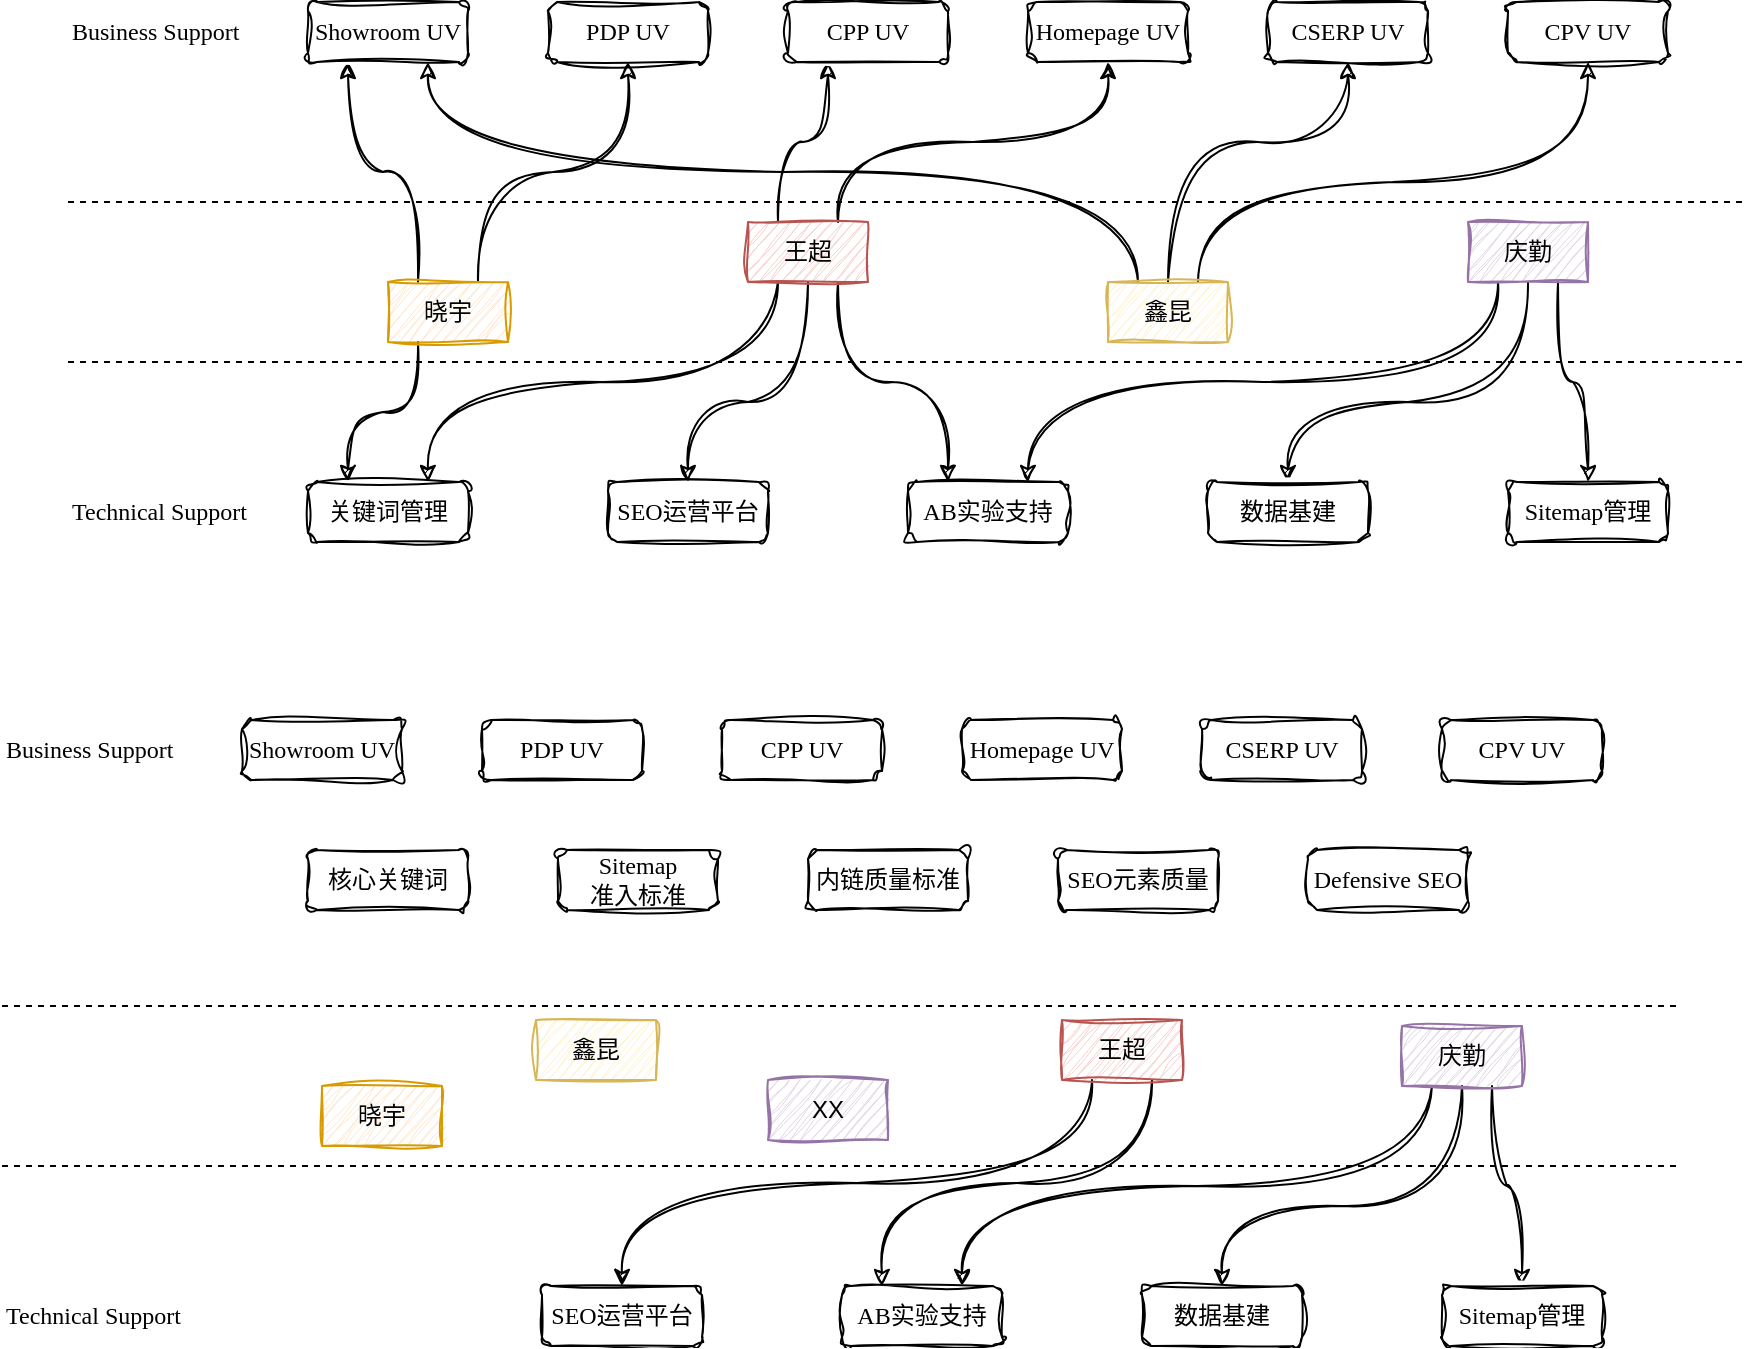 <mxfile version="28.2.6">
  <diagram name="第 1 页" id="W9oNj3WuaapsYbLZBWrR">
    <mxGraphModel dx="1018" dy="582" grid="0" gridSize="10" guides="1" tooltips="1" connect="1" arrows="1" fold="1" page="0" pageScale="1" pageWidth="827" pageHeight="1169" math="0" shadow="0">
      <root>
        <mxCell id="0" />
        <mxCell id="1" parent="0" />
        <mxCell id="xfih-oDNqXXJvzdR4ryM-1" value="&lt;font face=&quot;Comic Sans MS&quot;&gt;Business Support&lt;/font&gt;" style="text;html=1;whiteSpace=wrap;strokeColor=none;fillColor=none;align=left;verticalAlign=middle;rounded=0;sketch=1;curveFitting=1;jiggle=2;" parent="1" vertex="1">
          <mxGeometry x="80" y="40" width="150" height="30" as="geometry" />
        </mxCell>
        <mxCell id="xfih-oDNqXXJvzdR4ryM-2" value="&lt;font face=&quot;Comic Sans MS&quot;&gt;Technical Support&lt;/font&gt;" style="text;html=1;whiteSpace=wrap;strokeColor=none;fillColor=none;align=left;verticalAlign=middle;rounded=0;sketch=1;curveFitting=1;jiggle=2;" parent="1" vertex="1">
          <mxGeometry x="80" y="280" width="150" height="30" as="geometry" />
        </mxCell>
        <mxCell id="xfih-oDNqXXJvzdR4ryM-3" value="" style="endArrow=none;dashed=1;html=1;rounded=0;" parent="1" edge="1">
          <mxGeometry width="50" height="50" relative="1" as="geometry">
            <mxPoint x="80" y="140" as="sourcePoint" />
            <mxPoint x="920" y="140" as="targetPoint" />
          </mxGeometry>
        </mxCell>
        <mxCell id="xfih-oDNqXXJvzdR4ryM-4" value="" style="endArrow=none;dashed=1;html=1;rounded=0;" parent="1" edge="1">
          <mxGeometry width="50" height="50" relative="1" as="geometry">
            <mxPoint x="80" y="220" as="sourcePoint" />
            <mxPoint x="920" y="220" as="targetPoint" />
          </mxGeometry>
        </mxCell>
        <mxCell id="xfih-oDNqXXJvzdR4ryM-22" style="edgeStyle=orthogonalEdgeStyle;rounded=0;orthogonalLoop=1;jettySize=auto;html=1;exitX=0.25;exitY=0;exitDx=0;exitDy=0;entryX=0.25;entryY=1;entryDx=0;entryDy=0;curved=1;sketch=1;curveFitting=1;jiggle=2;" parent="1" source="xfih-oDNqXXJvzdR4ryM-5" target="xfih-oDNqXXJvzdR4ryM-9" edge="1">
          <mxGeometry relative="1" as="geometry" />
        </mxCell>
        <mxCell id="xfih-oDNqXXJvzdR4ryM-23" style="edgeStyle=orthogonalEdgeStyle;rounded=0;orthogonalLoop=1;jettySize=auto;html=1;exitX=0.25;exitY=1;exitDx=0;exitDy=0;curved=1;entryX=0.25;entryY=0;entryDx=0;entryDy=0;sketch=1;curveFitting=1;jiggle=2;" parent="1" source="xfih-oDNqXXJvzdR4ryM-5" target="xfih-oDNqXXJvzdR4ryM-19" edge="1">
          <mxGeometry relative="1" as="geometry" />
        </mxCell>
        <mxCell id="xfih-oDNqXXJvzdR4ryM-24" style="edgeStyle=orthogonalEdgeStyle;rounded=0;orthogonalLoop=1;jettySize=auto;html=1;exitX=0.75;exitY=0;exitDx=0;exitDy=0;curved=1;sketch=1;curveFitting=1;jiggle=2;" parent="1" source="xfih-oDNqXXJvzdR4ryM-5" target="xfih-oDNqXXJvzdR4ryM-12" edge="1">
          <mxGeometry relative="1" as="geometry" />
        </mxCell>
        <mxCell id="xfih-oDNqXXJvzdR4ryM-5" value="晓宇" style="text;html=1;whiteSpace=wrap;strokeColor=#d79b00;fillColor=#ffe6cc;align=center;verticalAlign=middle;rounded=0;sketch=1;curveFitting=1;jiggle=2;" parent="1" vertex="1">
          <mxGeometry x="240" y="180" width="60" height="30" as="geometry" />
        </mxCell>
        <mxCell id="xfih-oDNqXXJvzdR4ryM-28" style="edgeStyle=orthogonalEdgeStyle;rounded=0;orthogonalLoop=1;jettySize=auto;html=1;exitX=0.25;exitY=0;exitDx=0;exitDy=0;entryX=0.25;entryY=1;entryDx=0;entryDy=0;curved=1;sketch=1;curveFitting=1;jiggle=2;" parent="1" source="xfih-oDNqXXJvzdR4ryM-6" target="xfih-oDNqXXJvzdR4ryM-11" edge="1">
          <mxGeometry relative="1" as="geometry" />
        </mxCell>
        <mxCell id="xfih-oDNqXXJvzdR4ryM-29" style="edgeStyle=orthogonalEdgeStyle;rounded=0;orthogonalLoop=1;jettySize=auto;html=1;exitX=0.75;exitY=0;exitDx=0;exitDy=0;curved=1;sketch=1;curveFitting=1;jiggle=2;" parent="1" source="xfih-oDNqXXJvzdR4ryM-6" target="xfih-oDNqXXJvzdR4ryM-13" edge="1">
          <mxGeometry relative="1" as="geometry" />
        </mxCell>
        <mxCell id="xfih-oDNqXXJvzdR4ryM-31" style="edgeStyle=orthogonalEdgeStyle;rounded=0;orthogonalLoop=1;jettySize=auto;html=1;exitX=0.75;exitY=1;exitDx=0;exitDy=0;entryX=0.25;entryY=0;entryDx=0;entryDy=0;curved=1;sketch=1;curveFitting=1;jiggle=2;" parent="1" source="xfih-oDNqXXJvzdR4ryM-6" target="xfih-oDNqXXJvzdR4ryM-20" edge="1">
          <mxGeometry relative="1" as="geometry" />
        </mxCell>
        <mxCell id="xfih-oDNqXXJvzdR4ryM-39" style="edgeStyle=orthogonalEdgeStyle;rounded=0;orthogonalLoop=1;jettySize=auto;html=1;exitX=0.25;exitY=1;exitDx=0;exitDy=0;entryX=0.75;entryY=0;entryDx=0;entryDy=0;curved=1;sketch=1;curveFitting=1;jiggle=2;" parent="1" source="xfih-oDNqXXJvzdR4ryM-6" target="xfih-oDNqXXJvzdR4ryM-19" edge="1">
          <mxGeometry relative="1" as="geometry" />
        </mxCell>
        <mxCell id="xfih-oDNqXXJvzdR4ryM-40" style="edgeStyle=orthogonalEdgeStyle;rounded=0;orthogonalLoop=1;jettySize=auto;html=1;exitX=0.5;exitY=1;exitDx=0;exitDy=0;entryX=0.5;entryY=0;entryDx=0;entryDy=0;curved=1;sketch=1;curveFitting=1;jiggle=2;" parent="1" source="xfih-oDNqXXJvzdR4ryM-6" target="xfih-oDNqXXJvzdR4ryM-18" edge="1">
          <mxGeometry relative="1" as="geometry">
            <Array as="points">
              <mxPoint x="450" y="240" />
              <mxPoint x="390" y="240" />
            </Array>
          </mxGeometry>
        </mxCell>
        <mxCell id="xfih-oDNqXXJvzdR4ryM-6" value="王超" style="text;html=1;whiteSpace=wrap;strokeColor=#b85450;fillColor=#f8cecc;align=center;verticalAlign=middle;rounded=0;sketch=1;curveFitting=1;jiggle=2;" parent="1" vertex="1">
          <mxGeometry x="420" y="150" width="60" height="30" as="geometry" />
        </mxCell>
        <mxCell id="xfih-oDNqXXJvzdR4ryM-25" style="edgeStyle=orthogonalEdgeStyle;rounded=0;orthogonalLoop=1;jettySize=auto;html=1;exitX=0.25;exitY=0;exitDx=0;exitDy=0;entryX=0.75;entryY=1;entryDx=0;entryDy=0;curved=1;sketch=1;curveFitting=1;jiggle=2;" parent="1" source="xfih-oDNqXXJvzdR4ryM-7" target="xfih-oDNqXXJvzdR4ryM-9" edge="1">
          <mxGeometry relative="1" as="geometry" />
        </mxCell>
        <mxCell id="xfih-oDNqXXJvzdR4ryM-26" style="edgeStyle=orthogonalEdgeStyle;rounded=0;orthogonalLoop=1;jettySize=auto;html=1;exitX=0.5;exitY=0;exitDx=0;exitDy=0;entryX=0.5;entryY=1;entryDx=0;entryDy=0;curved=1;sketch=1;curveFitting=1;jiggle=2;" parent="1" source="xfih-oDNqXXJvzdR4ryM-7" target="xfih-oDNqXXJvzdR4ryM-10" edge="1">
          <mxGeometry relative="1" as="geometry">
            <Array as="points">
              <mxPoint x="630" y="110" />
              <mxPoint x="720" y="110" />
            </Array>
          </mxGeometry>
        </mxCell>
        <mxCell id="xfih-oDNqXXJvzdR4ryM-27" style="edgeStyle=orthogonalEdgeStyle;rounded=0;orthogonalLoop=1;jettySize=auto;html=1;exitX=0.75;exitY=0;exitDx=0;exitDy=0;entryX=0.5;entryY=1;entryDx=0;entryDy=0;curved=1;sketch=1;curveFitting=1;jiggle=2;" parent="1" source="xfih-oDNqXXJvzdR4ryM-7" target="xfih-oDNqXXJvzdR4ryM-14" edge="1">
          <mxGeometry relative="1" as="geometry">
            <Array as="points">
              <mxPoint x="645" y="130" />
              <mxPoint x="840" y="130" />
            </Array>
          </mxGeometry>
        </mxCell>
        <mxCell id="xfih-oDNqXXJvzdR4ryM-7" value="鑫昆" style="text;html=1;whiteSpace=wrap;strokeColor=#d6b656;fillColor=#fff2cc;align=center;verticalAlign=middle;rounded=0;sketch=1;curveFitting=1;jiggle=2;" parent="1" vertex="1">
          <mxGeometry x="600" y="180" width="60" height="30" as="geometry" />
        </mxCell>
        <mxCell id="xfih-oDNqXXJvzdR4ryM-36" style="edgeStyle=orthogonalEdgeStyle;rounded=0;orthogonalLoop=1;jettySize=auto;html=1;exitX=0.25;exitY=1;exitDx=0;exitDy=0;entryX=0.75;entryY=0;entryDx=0;entryDy=0;curved=1;sketch=1;curveFitting=1;jiggle=2;" parent="1" source="xfih-oDNqXXJvzdR4ryM-8" target="xfih-oDNqXXJvzdR4ryM-20" edge="1">
          <mxGeometry relative="1" as="geometry" />
        </mxCell>
        <mxCell id="xfih-oDNqXXJvzdR4ryM-37" style="edgeStyle=orthogonalEdgeStyle;rounded=0;orthogonalLoop=1;jettySize=auto;html=1;exitX=0.5;exitY=1;exitDx=0;exitDy=0;entryX=0.5;entryY=0;entryDx=0;entryDy=0;curved=1;sketch=1;curveFitting=1;jiggle=2;" parent="1" source="xfih-oDNqXXJvzdR4ryM-8" target="xfih-oDNqXXJvzdR4ryM-16" edge="1">
          <mxGeometry relative="1" as="geometry">
            <Array as="points">
              <mxPoint x="810" y="240" />
              <mxPoint x="690" y="240" />
            </Array>
          </mxGeometry>
        </mxCell>
        <mxCell id="xfih-oDNqXXJvzdR4ryM-38" style="edgeStyle=orthogonalEdgeStyle;rounded=0;orthogonalLoop=1;jettySize=auto;html=1;exitX=0.75;exitY=1;exitDx=0;exitDy=0;curved=1;sketch=1;curveFitting=1;jiggle=2;" parent="1" source="xfih-oDNqXXJvzdR4ryM-8" target="xfih-oDNqXXJvzdR4ryM-17" edge="1">
          <mxGeometry relative="1" as="geometry" />
        </mxCell>
        <mxCell id="xfih-oDNqXXJvzdR4ryM-8" value="庆勤" style="text;html=1;whiteSpace=wrap;strokeColor=#9673a6;fillColor=#e1d5e7;align=center;verticalAlign=middle;rounded=0;sketch=1;curveFitting=1;jiggle=2;" parent="1" vertex="1">
          <mxGeometry x="780" y="150" width="60" height="30" as="geometry" />
        </mxCell>
        <mxCell id="xfih-oDNqXXJvzdR4ryM-9" value="&lt;font face=&quot;Comic Sans MS&quot;&gt;Showroom UV&lt;/font&gt;" style="rounded=1;whiteSpace=wrap;html=1;sketch=1;curveFitting=1;jiggle=2;" parent="1" vertex="1">
          <mxGeometry x="200" y="40" width="80" height="30" as="geometry" />
        </mxCell>
        <mxCell id="xfih-oDNqXXJvzdR4ryM-10" value="&lt;font face=&quot;Comic Sans MS&quot;&gt;CSERP UV&lt;/font&gt;" style="rounded=1;whiteSpace=wrap;html=1;sketch=1;curveFitting=1;jiggle=2;" parent="1" vertex="1">
          <mxGeometry x="680" y="40" width="80" height="30" as="geometry" />
        </mxCell>
        <mxCell id="xfih-oDNqXXJvzdR4ryM-11" value="&lt;font face=&quot;Comic Sans MS&quot;&gt;CPP UV&lt;/font&gt;" style="rounded=1;whiteSpace=wrap;html=1;sketch=1;curveFitting=1;jiggle=2;" parent="1" vertex="1">
          <mxGeometry x="440" y="40" width="80" height="30" as="geometry" />
        </mxCell>
        <mxCell id="xfih-oDNqXXJvzdR4ryM-12" value="&lt;font face=&quot;Comic Sans MS&quot;&gt;PDP UV&lt;/font&gt;" style="rounded=1;whiteSpace=wrap;html=1;sketch=1;curveFitting=1;jiggle=2;" parent="1" vertex="1">
          <mxGeometry x="320" y="40" width="80" height="30" as="geometry" />
        </mxCell>
        <mxCell id="xfih-oDNqXXJvzdR4ryM-13" value="&lt;font face=&quot;Comic Sans MS&quot;&gt;Homepage UV&lt;/font&gt;" style="rounded=1;whiteSpace=wrap;html=1;sketch=1;curveFitting=1;jiggle=2;" parent="1" vertex="1">
          <mxGeometry x="560" y="40" width="80" height="30" as="geometry" />
        </mxCell>
        <mxCell id="xfih-oDNqXXJvzdR4ryM-14" value="&lt;font face=&quot;Comic Sans MS&quot;&gt;CPV UV&lt;/font&gt;" style="rounded=1;whiteSpace=wrap;html=1;sketch=1;curveFitting=1;jiggle=2;" parent="1" vertex="1">
          <mxGeometry x="800" y="40" width="80" height="30" as="geometry" />
        </mxCell>
        <mxCell id="xfih-oDNqXXJvzdR4ryM-16" value="&lt;font face=&quot;Comic Sans MS&quot;&gt;数据基建&lt;/font&gt;" style="rounded=1;whiteSpace=wrap;html=1;sketch=1;curveFitting=1;jiggle=2;" parent="1" vertex="1">
          <mxGeometry x="650" y="280" width="80" height="30" as="geometry" />
        </mxCell>
        <mxCell id="xfih-oDNqXXJvzdR4ryM-17" value="&lt;font face=&quot;Comic Sans MS&quot;&gt;Sitemap管理&lt;/font&gt;" style="rounded=1;whiteSpace=wrap;html=1;sketch=1;curveFitting=1;jiggle=2;" parent="1" vertex="1">
          <mxGeometry x="800" y="280" width="80" height="30" as="geometry" />
        </mxCell>
        <mxCell id="xfih-oDNqXXJvzdR4ryM-18" value="&lt;font face=&quot;Comic Sans MS&quot;&gt;SEO运营平台&lt;/font&gt;" style="rounded=1;whiteSpace=wrap;html=1;sketch=1;curveFitting=1;jiggle=2;" parent="1" vertex="1">
          <mxGeometry x="350" y="280" width="80" height="30" as="geometry" />
        </mxCell>
        <mxCell id="xfih-oDNqXXJvzdR4ryM-19" value="&lt;font face=&quot;Comic Sans MS&quot;&gt;关键词管理&lt;/font&gt;" style="rounded=1;whiteSpace=wrap;html=1;sketch=1;curveFitting=1;jiggle=2;" parent="1" vertex="1">
          <mxGeometry x="200" y="280" width="80" height="30" as="geometry" />
        </mxCell>
        <mxCell id="xfih-oDNqXXJvzdR4ryM-20" value="&lt;font face=&quot;Comic Sans MS&quot;&gt;AB实验支持&lt;/font&gt;" style="rounded=1;whiteSpace=wrap;html=1;sketch=1;curveFitting=1;jiggle=2;" parent="1" vertex="1">
          <mxGeometry x="500" y="280" width="80" height="30" as="geometry" />
        </mxCell>
        <mxCell id="vqWDBfAvXvm7OD1M6UR--34" value="&lt;font face=&quot;Comic Sans MS&quot;&gt;Business Support&lt;/font&gt;" style="text;html=1;whiteSpace=wrap;strokeColor=none;fillColor=none;align=left;verticalAlign=middle;rounded=0;sketch=1;curveFitting=1;jiggle=2;" vertex="1" parent="1">
          <mxGeometry x="47" y="399" width="150" height="30" as="geometry" />
        </mxCell>
        <mxCell id="vqWDBfAvXvm7OD1M6UR--35" value="&lt;font face=&quot;Comic Sans MS&quot;&gt;Technical Support&lt;/font&gt;" style="text;html=1;whiteSpace=wrap;strokeColor=none;fillColor=none;align=left;verticalAlign=middle;rounded=0;sketch=1;curveFitting=1;jiggle=2;" vertex="1" parent="1">
          <mxGeometry x="47" y="682" width="150" height="30" as="geometry" />
        </mxCell>
        <mxCell id="vqWDBfAvXvm7OD1M6UR--36" value="" style="endArrow=none;dashed=1;html=1;rounded=0;" edge="1" parent="1">
          <mxGeometry width="50" height="50" relative="1" as="geometry">
            <mxPoint x="47" y="542" as="sourcePoint" />
            <mxPoint x="887" y="542" as="targetPoint" />
          </mxGeometry>
        </mxCell>
        <mxCell id="vqWDBfAvXvm7OD1M6UR--37" value="" style="endArrow=none;dashed=1;html=1;rounded=0;" edge="1" parent="1">
          <mxGeometry width="50" height="50" relative="1" as="geometry">
            <mxPoint x="47" y="622" as="sourcePoint" />
            <mxPoint x="887" y="622" as="targetPoint" />
          </mxGeometry>
        </mxCell>
        <mxCell id="vqWDBfAvXvm7OD1M6UR--41" value="晓宇" style="text;html=1;whiteSpace=wrap;strokeColor=#d79b00;fillColor=#ffe6cc;align=center;verticalAlign=middle;rounded=0;sketch=1;curveFitting=1;jiggle=2;" vertex="1" parent="1">
          <mxGeometry x="207" y="582" width="60" height="30" as="geometry" />
        </mxCell>
        <mxCell id="vqWDBfAvXvm7OD1M6UR--44" style="edgeStyle=orthogonalEdgeStyle;rounded=0;orthogonalLoop=1;jettySize=auto;html=1;exitX=0.75;exitY=1;exitDx=0;exitDy=0;entryX=0.25;entryY=0;entryDx=0;entryDy=0;curved=1;sketch=1;curveFitting=1;jiggle=2;" edge="1" parent="1" source="vqWDBfAvXvm7OD1M6UR--47" target="vqWDBfAvXvm7OD1M6UR--66">
          <mxGeometry relative="1" as="geometry" />
        </mxCell>
        <mxCell id="vqWDBfAvXvm7OD1M6UR--73" style="edgeStyle=orthogonalEdgeStyle;rounded=0;orthogonalLoop=1;jettySize=auto;html=1;exitX=0.25;exitY=1;exitDx=0;exitDy=0;entryX=0.5;entryY=0;entryDx=0;entryDy=0;curved=1;sketch=1;curveFitting=1;jiggle=2;" edge="1" parent="1" source="vqWDBfAvXvm7OD1M6UR--47" target="vqWDBfAvXvm7OD1M6UR--64">
          <mxGeometry relative="1" as="geometry" />
        </mxCell>
        <mxCell id="vqWDBfAvXvm7OD1M6UR--47" value="王超" style="text;html=1;whiteSpace=wrap;strokeColor=#b85450;fillColor=#f8cecc;align=center;verticalAlign=middle;rounded=0;sketch=1;curveFitting=1;jiggle=2;" vertex="1" parent="1">
          <mxGeometry x="577" y="549" width="60" height="30" as="geometry" />
        </mxCell>
        <mxCell id="vqWDBfAvXvm7OD1M6UR--51" value="鑫昆" style="text;html=1;whiteSpace=wrap;strokeColor=#d6b656;fillColor=#fff2cc;align=center;verticalAlign=middle;rounded=0;sketch=1;curveFitting=1;jiggle=2;" vertex="1" parent="1">
          <mxGeometry x="314" y="549" width="60" height="30" as="geometry" />
        </mxCell>
        <mxCell id="vqWDBfAvXvm7OD1M6UR--52" style="edgeStyle=orthogonalEdgeStyle;rounded=0;orthogonalLoop=1;jettySize=auto;html=1;exitX=0.25;exitY=1;exitDx=0;exitDy=0;entryX=0.75;entryY=0;entryDx=0;entryDy=0;curved=1;sketch=1;curveFitting=1;jiggle=2;" edge="1" parent="1" source="vqWDBfAvXvm7OD1M6UR--55" target="vqWDBfAvXvm7OD1M6UR--66">
          <mxGeometry relative="1" as="geometry" />
        </mxCell>
        <mxCell id="vqWDBfAvXvm7OD1M6UR--53" style="edgeStyle=orthogonalEdgeStyle;rounded=0;orthogonalLoop=1;jettySize=auto;html=1;exitX=0.5;exitY=1;exitDx=0;exitDy=0;entryX=0.5;entryY=0;entryDx=0;entryDy=0;curved=1;sketch=1;curveFitting=1;jiggle=2;" edge="1" parent="1" source="vqWDBfAvXvm7OD1M6UR--55" target="vqWDBfAvXvm7OD1M6UR--62">
          <mxGeometry relative="1" as="geometry">
            <Array as="points">
              <mxPoint x="777" y="642" />
              <mxPoint x="657" y="642" />
            </Array>
          </mxGeometry>
        </mxCell>
        <mxCell id="vqWDBfAvXvm7OD1M6UR--54" style="edgeStyle=orthogonalEdgeStyle;rounded=0;orthogonalLoop=1;jettySize=auto;html=1;exitX=0.75;exitY=1;exitDx=0;exitDy=0;curved=1;sketch=1;curveFitting=1;jiggle=2;" edge="1" parent="1" source="vqWDBfAvXvm7OD1M6UR--55" target="vqWDBfAvXvm7OD1M6UR--63">
          <mxGeometry relative="1" as="geometry" />
        </mxCell>
        <mxCell id="vqWDBfAvXvm7OD1M6UR--55" value="庆勤" style="text;html=1;whiteSpace=wrap;strokeColor=#9673a6;fillColor=#e1d5e7;align=center;verticalAlign=middle;rounded=0;sketch=1;curveFitting=1;jiggle=2;" vertex="1" parent="1">
          <mxGeometry x="747" y="552" width="60" height="30" as="geometry" />
        </mxCell>
        <mxCell id="vqWDBfAvXvm7OD1M6UR--56" value="&lt;font face=&quot;Comic Sans MS&quot;&gt;Showroom UV&lt;/font&gt;" style="rounded=1;whiteSpace=wrap;html=1;sketch=1;curveFitting=1;jiggle=2;" vertex="1" parent="1">
          <mxGeometry x="167" y="399" width="80" height="30" as="geometry" />
        </mxCell>
        <mxCell id="vqWDBfAvXvm7OD1M6UR--57" value="&lt;font face=&quot;Comic Sans MS&quot;&gt;CSERP UV&lt;/font&gt;" style="rounded=1;whiteSpace=wrap;html=1;sketch=1;curveFitting=1;jiggle=2;" vertex="1" parent="1">
          <mxGeometry x="647" y="399" width="80" height="30" as="geometry" />
        </mxCell>
        <mxCell id="vqWDBfAvXvm7OD1M6UR--58" value="&lt;font face=&quot;Comic Sans MS&quot;&gt;CPP UV&lt;/font&gt;" style="rounded=1;whiteSpace=wrap;html=1;sketch=1;curveFitting=1;jiggle=2;" vertex="1" parent="1">
          <mxGeometry x="407" y="399" width="80" height="30" as="geometry" />
        </mxCell>
        <mxCell id="vqWDBfAvXvm7OD1M6UR--59" value="&lt;font face=&quot;Comic Sans MS&quot;&gt;PDP UV&lt;/font&gt;" style="rounded=1;whiteSpace=wrap;html=1;sketch=1;curveFitting=1;jiggle=2;" vertex="1" parent="1">
          <mxGeometry x="287" y="399" width="80" height="30" as="geometry" />
        </mxCell>
        <mxCell id="vqWDBfAvXvm7OD1M6UR--60" value="&lt;font face=&quot;Comic Sans MS&quot;&gt;Homepage UV&lt;/font&gt;" style="rounded=1;whiteSpace=wrap;html=1;sketch=1;curveFitting=1;jiggle=2;" vertex="1" parent="1">
          <mxGeometry x="527" y="399" width="80" height="30" as="geometry" />
        </mxCell>
        <mxCell id="vqWDBfAvXvm7OD1M6UR--61" value="&lt;font face=&quot;Comic Sans MS&quot;&gt;CPV UV&lt;/font&gt;" style="rounded=1;whiteSpace=wrap;html=1;sketch=1;curveFitting=1;jiggle=2;" vertex="1" parent="1">
          <mxGeometry x="767" y="399" width="80" height="30" as="geometry" />
        </mxCell>
        <mxCell id="vqWDBfAvXvm7OD1M6UR--62" value="&lt;font face=&quot;Comic Sans MS&quot;&gt;数据基建&lt;/font&gt;" style="rounded=1;whiteSpace=wrap;html=1;sketch=1;curveFitting=1;jiggle=2;" vertex="1" parent="1">
          <mxGeometry x="617" y="682" width="80" height="30" as="geometry" />
        </mxCell>
        <mxCell id="vqWDBfAvXvm7OD1M6UR--63" value="&lt;font face=&quot;Comic Sans MS&quot;&gt;Sitemap管理&lt;/font&gt;" style="rounded=1;whiteSpace=wrap;html=1;sketch=1;curveFitting=1;jiggle=2;" vertex="1" parent="1">
          <mxGeometry x="767" y="682" width="80" height="30" as="geometry" />
        </mxCell>
        <mxCell id="vqWDBfAvXvm7OD1M6UR--64" value="&lt;font face=&quot;Comic Sans MS&quot;&gt;SEO运营平台&lt;/font&gt;" style="rounded=1;whiteSpace=wrap;html=1;sketch=1;curveFitting=1;jiggle=2;" vertex="1" parent="1">
          <mxGeometry x="317" y="682" width="80" height="30" as="geometry" />
        </mxCell>
        <mxCell id="vqWDBfAvXvm7OD1M6UR--66" value="&lt;font face=&quot;Comic Sans MS&quot;&gt;AB实验支持&lt;/font&gt;" style="rounded=1;whiteSpace=wrap;html=1;sketch=1;curveFitting=1;jiggle=2;" vertex="1" parent="1">
          <mxGeometry x="467" y="682" width="80" height="30" as="geometry" />
        </mxCell>
        <mxCell id="vqWDBfAvXvm7OD1M6UR--67" value="&lt;font face=&quot;Comic Sans MS&quot;&gt;核心关键词&lt;/font&gt;" style="rounded=1;whiteSpace=wrap;html=1;sketch=1;curveFitting=1;jiggle=2;" vertex="1" parent="1">
          <mxGeometry x="200" y="464" width="80" height="30" as="geometry" />
        </mxCell>
        <mxCell id="vqWDBfAvXvm7OD1M6UR--68" value="&lt;font face=&quot;Comic Sans MS&quot;&gt;内链质量标准&lt;/font&gt;" style="rounded=1;whiteSpace=wrap;html=1;sketch=1;curveFitting=1;jiggle=2;" vertex="1" parent="1">
          <mxGeometry x="450" y="464" width="80" height="30" as="geometry" />
        </mxCell>
        <mxCell id="vqWDBfAvXvm7OD1M6UR--69" value="&lt;font face=&quot;Comic Sans MS&quot;&gt;Sitemap&lt;/font&gt;&lt;div&gt;&lt;font face=&quot;Comic Sans MS&quot;&gt;准入标准&lt;/font&gt;&lt;/div&gt;" style="rounded=1;whiteSpace=wrap;html=1;sketch=1;curveFitting=1;jiggle=2;" vertex="1" parent="1">
          <mxGeometry x="325" y="464" width="80" height="30" as="geometry" />
        </mxCell>
        <mxCell id="vqWDBfAvXvm7OD1M6UR--70" value="&lt;font face=&quot;Comic Sans MS&quot;&gt;SEO元素质量&lt;/font&gt;" style="rounded=1;whiteSpace=wrap;html=1;sketch=1;curveFitting=1;jiggle=2;" vertex="1" parent="1">
          <mxGeometry x="575" y="464" width="80" height="30" as="geometry" />
        </mxCell>
        <mxCell id="vqWDBfAvXvm7OD1M6UR--71" value="&lt;font face=&quot;Comic Sans MS&quot;&gt;Defensive SEO&lt;/font&gt;" style="rounded=1;whiteSpace=wrap;html=1;sketch=1;curveFitting=1;jiggle=2;" vertex="1" parent="1">
          <mxGeometry x="700" y="464" width="80" height="30" as="geometry" />
        </mxCell>
        <mxCell id="vqWDBfAvXvm7OD1M6UR--72" value="XX" style="text;html=1;whiteSpace=wrap;strokeColor=#9673a6;fillColor=#e1d5e7;align=center;verticalAlign=middle;rounded=0;sketch=1;curveFitting=1;jiggle=2;" vertex="1" parent="1">
          <mxGeometry x="430" y="579" width="60" height="30" as="geometry" />
        </mxCell>
      </root>
    </mxGraphModel>
  </diagram>
</mxfile>
